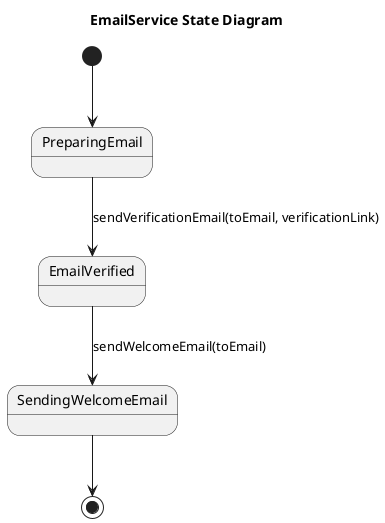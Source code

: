 @startuml
title EmailService State Diagram

[*] --> PreparingEmail

PreparingEmail --> EmailVerified : sendVerificationEmail(toEmail, verificationLink)
EmailVerified --> SendingWelcomeEmail : sendWelcomeEmail(toEmail)
SendingWelcomeEmail --> [*]

@enduml
